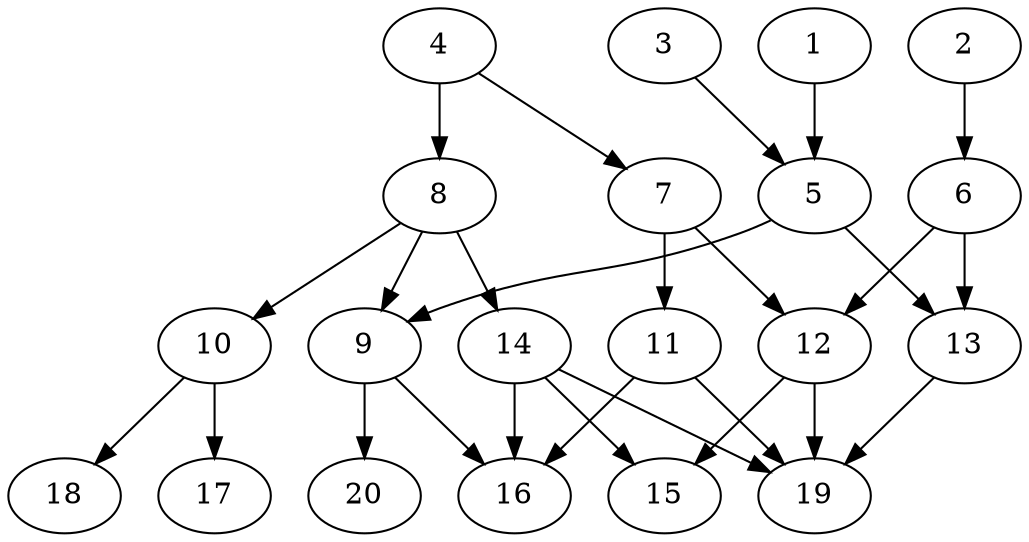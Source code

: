 // DAG automatically generated by daggen at Tue Jul 23 14:23:30 2019
// ./daggen --dot -n 20 --ccr 0.5 --fat 0.6 --regular 0.5 --density 0.6 --mindata 5242880 --maxdata 52428800 
digraph G {
  1 [size="47298560", alpha="0.05", expect_size="23649280"] 
  1 -> 5 [size ="23649280"]
  2 [size="74307584", alpha="0.02", expect_size="37153792"] 
  2 -> 6 [size ="37153792"]
  3 [size="73627648", alpha="0.03", expect_size="36813824"] 
  3 -> 5 [size ="36813824"]
  4 [size="63371264", alpha="0.15", expect_size="31685632"] 
  4 -> 7 [size ="31685632"]
  4 -> 8 [size ="31685632"]
  5 [size="87443456", alpha="0.11", expect_size="43721728"] 
  5 -> 9 [size ="43721728"]
  5 -> 13 [size ="43721728"]
  6 [size="54007808", alpha="0.03", expect_size="27003904"] 
  6 -> 12 [size ="27003904"]
  6 -> 13 [size ="27003904"]
  7 [size="46305280", alpha="0.10", expect_size="23152640"] 
  7 -> 11 [size ="23152640"]
  7 -> 12 [size ="23152640"]
  8 [size="61143040", alpha="0.11", expect_size="30571520"] 
  8 -> 9 [size ="30571520"]
  8 -> 10 [size ="30571520"]
  8 -> 14 [size ="30571520"]
  9 [size="103485440", alpha="0.07", expect_size="51742720"] 
  9 -> 16 [size ="51742720"]
  9 -> 20 [size ="51742720"]
  10 [size="30476288", alpha="0.17", expect_size="15238144"] 
  10 -> 17 [size ="15238144"]
  10 -> 18 [size ="15238144"]
  11 [size="104224768", alpha="0.00", expect_size="52112384"] 
  11 -> 16 [size ="52112384"]
  11 -> 19 [size ="52112384"]
  12 [size="32481280", alpha="0.13", expect_size="16240640"] 
  12 -> 15 [size ="16240640"]
  12 -> 19 [size ="16240640"]
  13 [size="42981376", alpha="0.12", expect_size="21490688"] 
  13 -> 19 [size ="21490688"]
  14 [size="58408960", alpha="0.16", expect_size="29204480"] 
  14 -> 15 [size ="29204480"]
  14 -> 16 [size ="29204480"]
  14 -> 19 [size ="29204480"]
  15 [size="32884736", alpha="0.04", expect_size="16442368"] 
  16 [size="85602304", alpha="0.06", expect_size="42801152"] 
  17 [size="97503232", alpha="0.03", expect_size="48751616"] 
  18 [size="52537344", alpha="0.14", expect_size="26268672"] 
  19 [size="103387136", alpha="0.08", expect_size="51693568"] 
  20 [size="40812544", alpha="0.06", expect_size="20406272"] 
}

